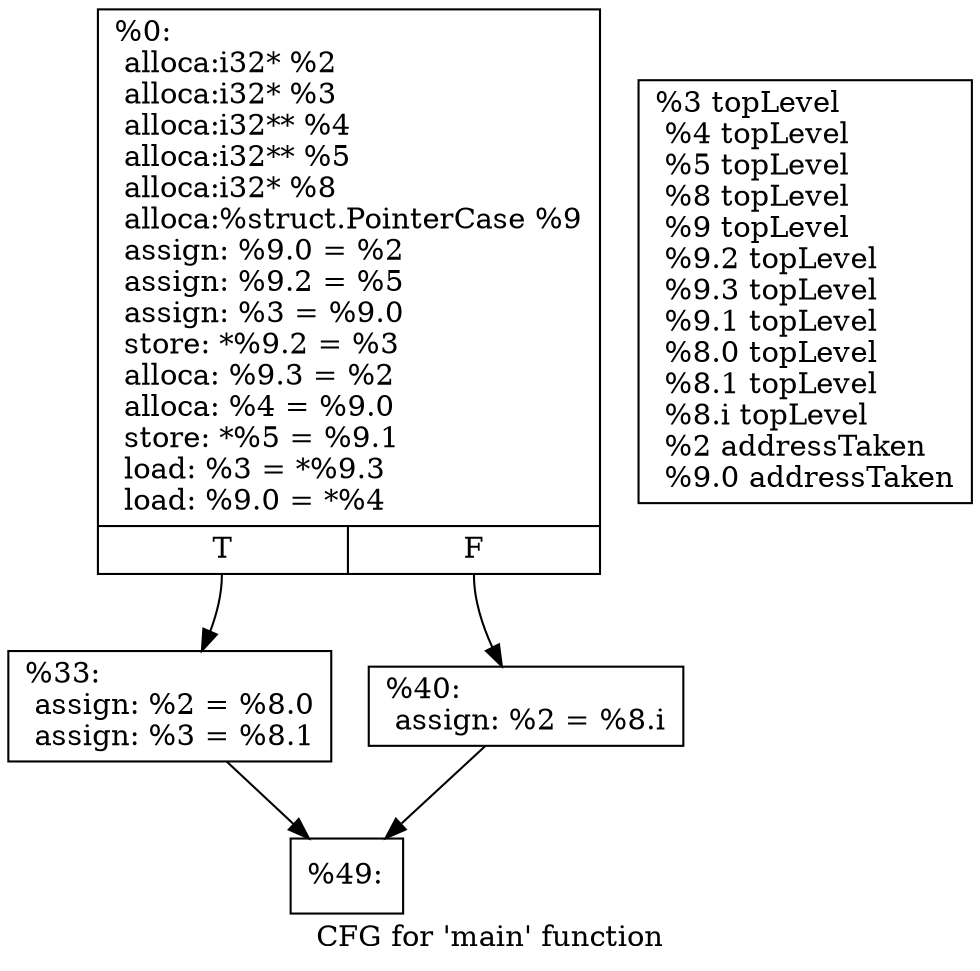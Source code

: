 digraph "CFG for 'main' function" {
	label="CFG for 'main' function";

	Node0x36a4240 [shape=record,label="{%0:\l alloca:i32* %2\l alloca:i32* %3\l alloca:i32** %4\l alloca:i32** %5\l alloca:i32* %8\l alloca:%struct.PointerCase %9\l assign: %9.0 = %2\l assign: %9.2 = %5\l assign: %3 = %9.0\l store: *%9.2 = %3\l alloca: %9.3 = %2\l alloca: %4 = %9.0\l store: *%5 = %9.1\l load: %3 = *%9.3\l load: %9.0 = *%4\l |{<s0>T|<s1>F}}"];
	Node0x36a4240:s0 -> Node0x36a4ab0;
	Node0x36a4240:s1 -> Node0x36a5950;
	Node0x36a4ab0 [shape=record,label="{%33:\l assign: %2 = %8.0\l assign: %3 = %8.1\l }"];
	Node0x36a4ab0 -> Node0x36a6c60;
	Node0x36a5950 [shape=record,label="{%40:\l assign: %2 = %8.i\l }"];
	Node0x36a5950 -> Node0x36a6c60;
	Node0x36a6c60 [shape=record,label="{%49:\l }"];
	Node1 [shape=record,label="{%3 topLevel\l %4 topLevel\l %5 topLevel\l %8 topLevel\l %9 topLevel\l %9.2 topLevel\l %9.3 topLevel\l %9.1 topLevel\l %8.0 topLevel\l %8.1 topLevel\l %8.i topLevel\l %2 addressTaken\l %9.0 addressTaken\l }"];}
